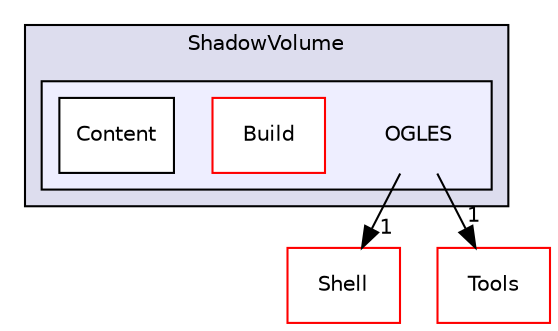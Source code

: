 digraph "PVR/SDK_3.4/Examples/Intermediate/ShadowVolume/OGLES" {
  compound=true
  node [ fontsize="10", fontname="Helvetica"];
  edge [ labelfontsize="10", labelfontname="Helvetica"];
  subgraph clusterdir_db92bddea05d1fae6a579fc33e4e4021 {
    graph [ bgcolor="#ddddee", pencolor="black", label="ShadowVolume" fontname="Helvetica", fontsize="10", URL="dir_db92bddea05d1fae6a579fc33e4e4021.html"]
  subgraph clusterdir_15d0ad45b4f037980b515cfac78a3f76 {
    graph [ bgcolor="#eeeeff", pencolor="black", label="" URL="dir_15d0ad45b4f037980b515cfac78a3f76.html"];
    dir_15d0ad45b4f037980b515cfac78a3f76 [shape=plaintext label="OGLES"];
    dir_5c1d5480eb4f0d5573d15809be751d28 [shape=box label="Build" color="red" fillcolor="white" style="filled" URL="dir_5c1d5480eb4f0d5573d15809be751d28.html"];
    dir_cd770610fac1c22ac4e743d6ba7791b8 [shape=box label="Content" color="black" fillcolor="white" style="filled" URL="dir_cd770610fac1c22ac4e743d6ba7791b8.html"];
  }
  }
  dir_de41955a66a331b990d60d5323117a97 [shape=box label="Shell" fillcolor="white" style="filled" color="red" URL="dir_de41955a66a331b990d60d5323117a97.html"];
  dir_5222bd6691dac9df766f8a52293393a2 [shape=box label="Tools" fillcolor="white" style="filled" color="red" URL="dir_5222bd6691dac9df766f8a52293393a2.html"];
  dir_15d0ad45b4f037980b515cfac78a3f76->dir_de41955a66a331b990d60d5323117a97 [headlabel="1", labeldistance=1.5 headhref="dir_000216_000133.html"];
  dir_15d0ad45b4f037980b515cfac78a3f76->dir_5222bd6691dac9df766f8a52293393a2 [headlabel="1", labeldistance=1.5 headhref="dir_000216_001762.html"];
}
